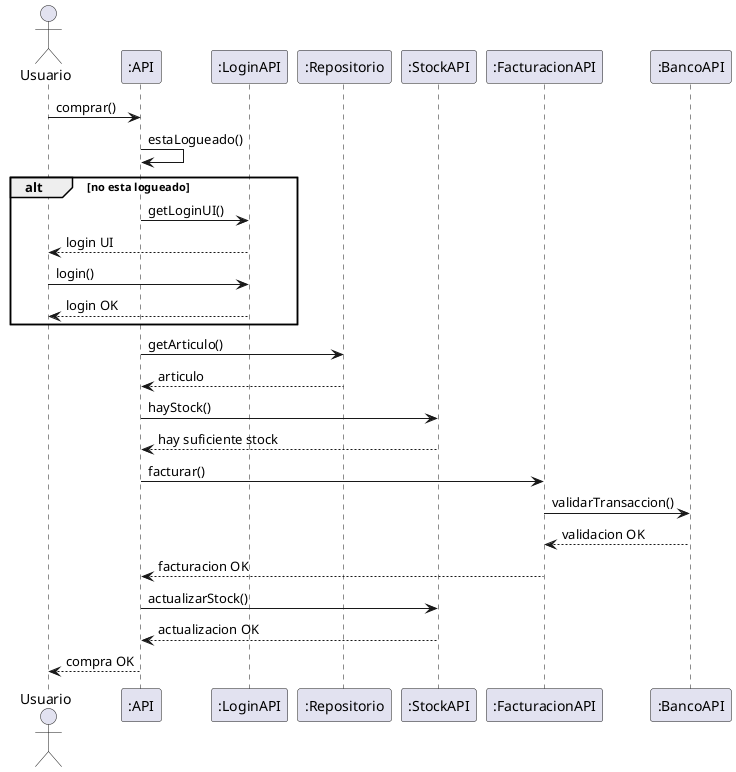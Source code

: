 @startuml

actor Usuario
participant ":API"
participant  ":LoginAPI"
participant  ":Repositorio"
participant  ":StockAPI"
participant  ":FacturacionAPI"
participant  ":BancoAPI"

Usuario -> ":API" : comprar()
":API" -> ":API" : estaLogueado()

alt no esta logueado
":API" ->  ":LoginAPI" : getLoginUI()
Usuario <--  ":LoginAPI": login UI
Usuario ->  ":LoginAPI" : login()
Usuario <--  ":LoginAPI" : login OK
end

":API" ->  ":Repositorio" : getArticulo()
":API" <--  ":Repositorio": articulo
":API" ->  ":StockAPI" : hayStock()
":API" <--  ":StockAPI": hay suficiente stock
":API" ->  ":FacturacionAPI" : facturar()
":FacturacionAPI" ->  ":BancoAPI" : validarTransaccion()
":FacturacionAPI" <--  ":BancoAPI" : validacion OK
":API" <--  ":FacturacionAPI" : facturacion OK
":API" ->  ":StockAPI" : actualizarStock()
":API" <--  ":StockAPI": actualizacion OK
Usuario <-- ":API" : compra OK


@enduml